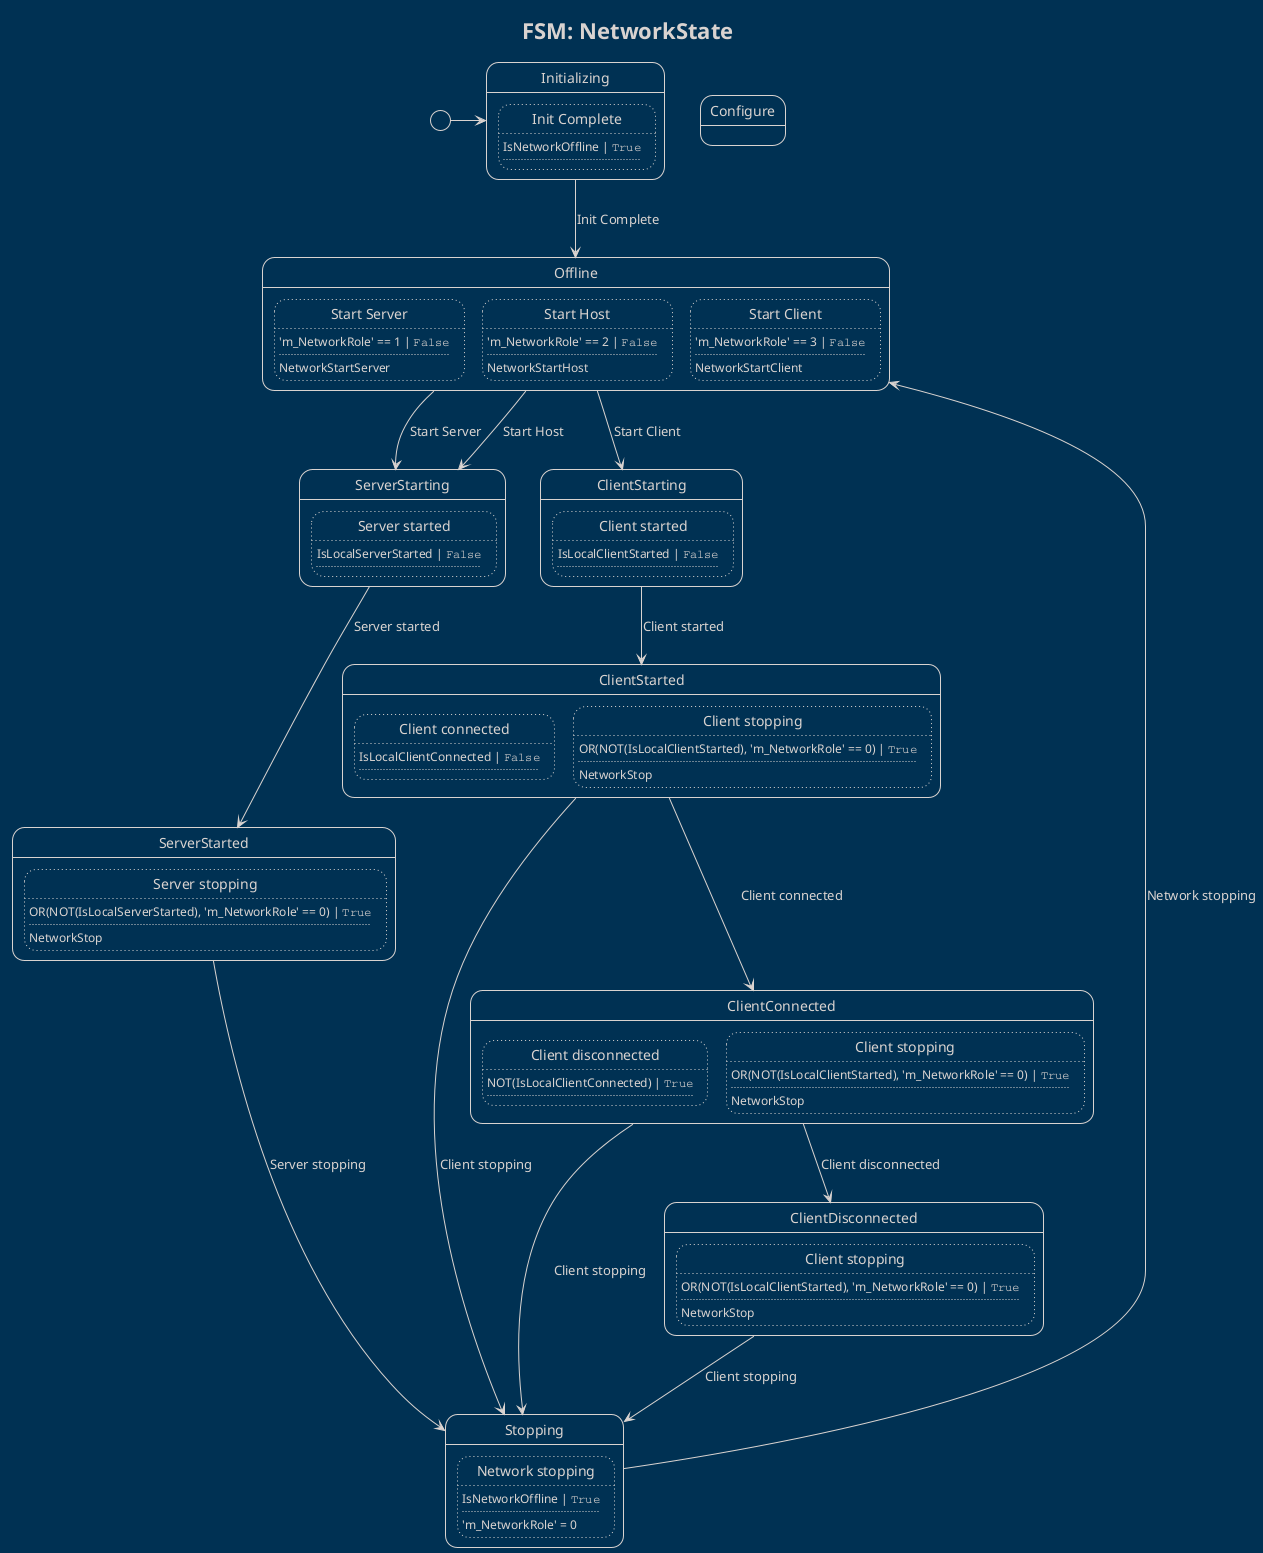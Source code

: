 @startuml

!theme blueprint
hide empty description

title FSM: NetworkState

state "Initializing" as state0
state state0 {
	state "Init Complete" as state0_trans0
	state state0_trans0 #line.dotted {
		state0_trans0 : IsNetworkOffline | ""True""
		state0_trans0 : ....
	}
}
state "Offline" as state1
state state1 {
	state "Start Server" as state1_trans0
	state state1_trans0 #line.dotted {
		state1_trans0 : 'm_NetworkRole' == 1 | ""False""
		state1_trans0 : ....
		state1_trans0 : NetworkStartServer
	}
	state "Start Host" as state1_trans1
	state state1_trans1 #line.dotted {
		state1_trans1 : 'm_NetworkRole' == 2 | ""False""
		state1_trans1 : ....
		state1_trans1 : NetworkStartHost
	}
	state "Start Client" as state1_trans2
	state state1_trans2 #line.dotted {
		state1_trans2 : 'm_NetworkRole' == 3 | ""False""
		state1_trans2 : ....
		state1_trans2 : NetworkStartClient
	}
}
state "Configure" as state2
state state2 {
}
state "Stopping" as state3
state state3 {
	state "Network stopping" as state3_trans0
	state state3_trans0 #line.dotted {
		state3_trans0 : IsNetworkOffline | ""True""
		state3_trans0 : ....
		state3_trans0 : 'm_NetworkRole' = 0
	}
}
state "ServerStarting" as state4
state state4 {
	state "Server started" as state4_trans0
	state state4_trans0 #line.dotted {
		state4_trans0 : IsLocalServerStarted | ""False""
		state4_trans0 : ....
	}
}
state "ServerStarted" as state5
state state5 {
	state "Server stopping" as state5_trans0
	state state5_trans0 #line.dotted {
		state5_trans0 : OR(NOT(IsLocalServerStarted), 'm_NetworkRole' == 0) | ""True""
		state5_trans0 : ....
		state5_trans0 : NetworkStop
	}
}
state "ClientStarting" as state6
state state6 {
	state "Client started" as state6_trans0
	state state6_trans0 #line.dotted {
		state6_trans0 : IsLocalClientStarted | ""False""
		state6_trans0 : ....
	}
}
state "ClientStarted" as state7
state state7 {
	state "Client connected" as state7_trans0
	state state7_trans0 #line.dotted {
		state7_trans0 : IsLocalClientConnected | ""False""
		state7_trans0 : ....
	}
	state "Client stopping" as state7_trans1
	state state7_trans1 #line.dotted {
		state7_trans1 : OR(NOT(IsLocalClientStarted), 'm_NetworkRole' == 0) | ""True""
		state7_trans1 : ....
		state7_trans1 : NetworkStop
	}
}
state "ClientConnected" as state8
state state8 {
	state "Client disconnected" as state8_trans0
	state state8_trans0 #line.dotted {
		state8_trans0 : NOT(IsLocalClientConnected) | ""True""
		state8_trans0 : ....
	}
	state "Client stopping" as state8_trans1
	state state8_trans1 #line.dotted {
		state8_trans1 : OR(NOT(IsLocalClientStarted), 'm_NetworkRole' == 0) | ""True""
		state8_trans1 : ....
		state8_trans1 : NetworkStop
	}
}
state "ClientDisconnected" as state9
state state9 {
	state "Client stopping" as state9_trans0
	state state9_trans0 #line.dotted {
		state9_trans0 : OR(NOT(IsLocalClientStarted), 'm_NetworkRole' == 0) | ""True""
		state9_trans0 : ....
		state9_trans0 : NetworkStop
	}
}


[*] -> state0
state0 --> state1 : Init Complete
state1 --> state4 : Start Server
state1 --> state4 : Start Host
state1 --> state6 : Start Client
state3 --> state1 : Network stopping
state4 --> state5 : Server started
state5 --> state3 : Server stopping
state6 --> state7 : Client started
state7 --> state8 : Client connected
state7 --> state3 : Client stopping
state8 --> state9 : Client disconnected
state8 --> state3 : Client stopping
state9 --> state3 : Client stopping


@enduml
